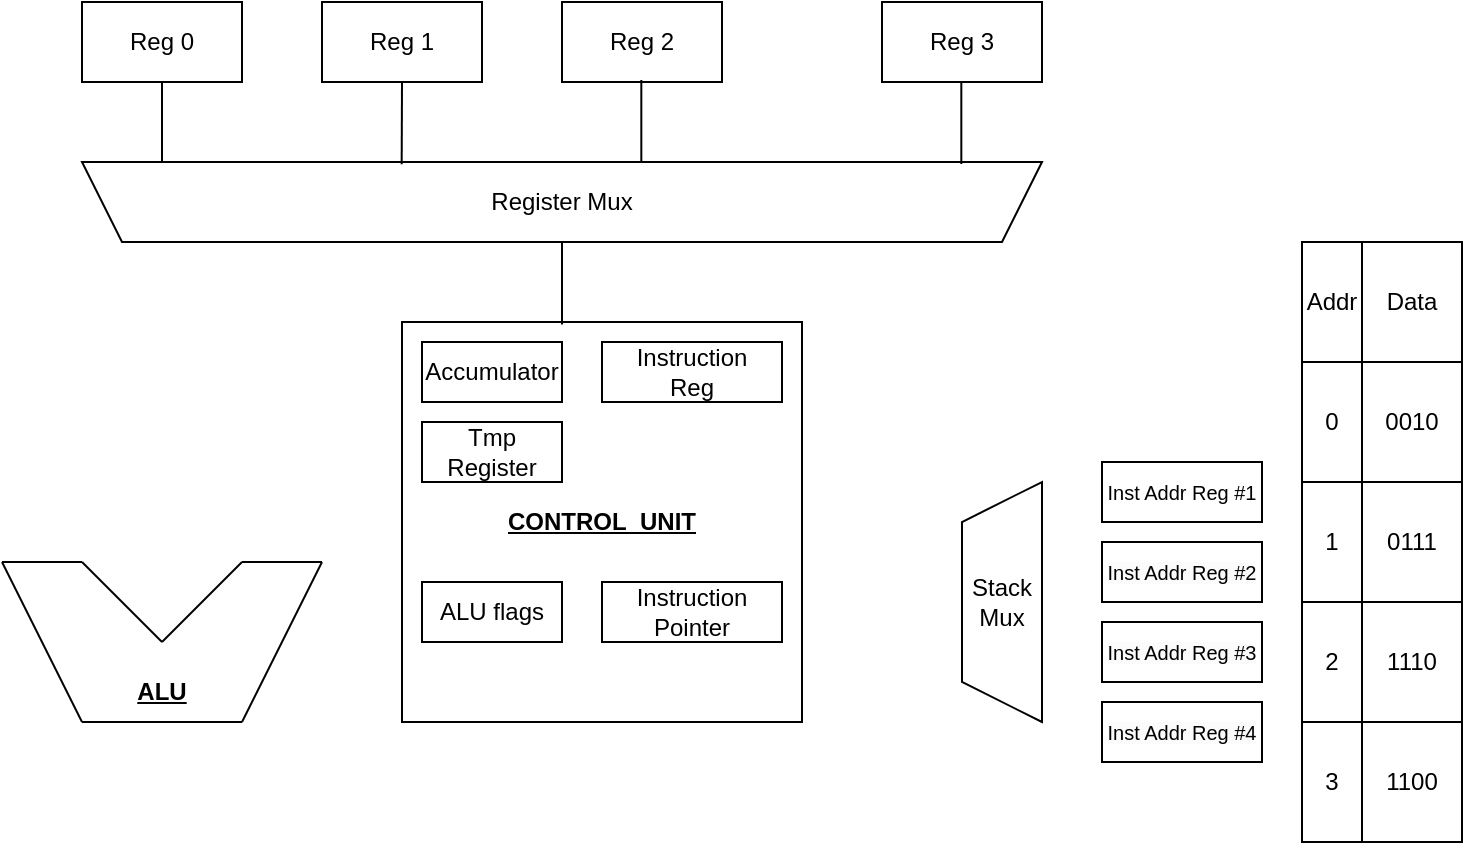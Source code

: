 <mxfile version="24.7.16">
  <diagram name="Page-1" id="099fd60b-425b-db50-ffb0-6b813814b670">
    <mxGraphModel dx="989" dy="532" grid="1" gridSize="10" guides="1" tooltips="1" connect="1" arrows="1" fold="1" page="1" pageScale="1" pageWidth="850" pageHeight="1100" background="none" math="0" shadow="0">
      <root>
        <mxCell id="0" />
        <mxCell id="1" parent="0" />
        <mxCell id="ERdX-zV75CLCQFePryyj-1" value="Reg 0" style="rounded=0;whiteSpace=wrap;html=1;" vertex="1" parent="1">
          <mxGeometry x="120" y="80" width="80" height="40" as="geometry" />
        </mxCell>
        <mxCell id="ERdX-zV75CLCQFePryyj-2" value="Reg 1" style="rounded=0;whiteSpace=wrap;html=1;" vertex="1" parent="1">
          <mxGeometry x="240" y="80" width="80" height="40" as="geometry" />
        </mxCell>
        <mxCell id="ERdX-zV75CLCQFePryyj-3" value="Reg 2" style="rounded=0;whiteSpace=wrap;html=1;" vertex="1" parent="1">
          <mxGeometry x="360" y="80" width="80" height="40" as="geometry" />
        </mxCell>
        <mxCell id="ERdX-zV75CLCQFePryyj-4" value="Reg 3" style="rounded=0;whiteSpace=wrap;html=1;" vertex="1" parent="1">
          <mxGeometry x="520" y="80" width="80" height="40" as="geometry" />
        </mxCell>
        <mxCell id="ERdX-zV75CLCQFePryyj-5" value="Register Mux" style="shape=trapezoid;perimeter=trapezoidPerimeter;whiteSpace=wrap;html=1;fixedSize=1;direction=west;" vertex="1" parent="1">
          <mxGeometry x="120" y="160" width="480" height="40" as="geometry" />
        </mxCell>
        <mxCell id="ERdX-zV75CLCQFePryyj-7" value="" style="endArrow=none;html=1;rounded=0;entryX=0.5;entryY=1;entryDx=0;entryDy=0;" edge="1" parent="1" target="ERdX-zV75CLCQFePryyj-1">
          <mxGeometry width="50" height="50" relative="1" as="geometry">
            <mxPoint x="160" y="160" as="sourcePoint" />
            <mxPoint x="450" y="300" as="targetPoint" />
          </mxGeometry>
        </mxCell>
        <mxCell id="ERdX-zV75CLCQFePryyj-9" value="" style="endArrow=none;html=1;rounded=0;exitX=0.667;exitY=0.972;exitDx=0;exitDy=0;exitPerimeter=0;" edge="1" parent="1" source="ERdX-zV75CLCQFePryyj-5">
          <mxGeometry width="50" height="50" relative="1" as="geometry">
            <mxPoint x="230" y="170" as="sourcePoint" />
            <mxPoint x="280" y="120" as="targetPoint" />
          </mxGeometry>
        </mxCell>
        <mxCell id="ERdX-zV75CLCQFePryyj-10" value="" style="endArrow=none;html=1;rounded=0;exitX=0.667;exitY=0.972;exitDx=0;exitDy=0;exitPerimeter=0;" edge="1" parent="1">
          <mxGeometry width="50" height="50" relative="1" as="geometry">
            <mxPoint x="399.66" y="160" as="sourcePoint" />
            <mxPoint x="399.66" y="119" as="targetPoint" />
          </mxGeometry>
        </mxCell>
        <mxCell id="ERdX-zV75CLCQFePryyj-11" value="" style="endArrow=none;html=1;rounded=0;exitX=0.667;exitY=0.972;exitDx=0;exitDy=0;exitPerimeter=0;" edge="1" parent="1">
          <mxGeometry width="50" height="50" relative="1" as="geometry">
            <mxPoint x="559.66" y="161" as="sourcePoint" />
            <mxPoint x="559.66" y="120" as="targetPoint" />
          </mxGeometry>
        </mxCell>
        <mxCell id="ERdX-zV75CLCQFePryyj-12" value="&lt;b&gt;&lt;u&gt;CONTROL&amp;nbsp; UNIT&lt;/u&gt;&lt;/b&gt;" style="whiteSpace=wrap;html=1;aspect=fixed;" vertex="1" parent="1">
          <mxGeometry x="280" y="240" width="200" height="200" as="geometry" />
        </mxCell>
        <mxCell id="ERdX-zV75CLCQFePryyj-13" value="Accu&lt;span style=&quot;color: rgba(0, 0, 0, 0); font-family: monospace; font-size: 0px; text-align: start; text-wrap: nowrap;&quot;&gt;%3CmxGraphModel%3E%3Croot%3E%3CmxCell%20id%3D%220%22%2F%3E%3CmxCell%20id%3D%221%22%20parent%3D%220%22%2F%3E%3CmxCell%20id%3D%222%22%20value%3D%22%22%20style%3D%22endArrow%3Dnone%3Bhtml%3D1%3Brounded%3D0%3BexitX%3D0.667%3BexitY%3D0.972%3BexitDx%3D0%3BexitDy%3D0%3BexitPerimeter%3D0%3B%22%20edge%3D%221%22%20parent%3D%221%22%3E%3CmxGeometry%20width%3D%2250%22%20height%3D%2250%22%20relative%3D%221%22%20as%3D%22geometry%22%3E%3CmxPoint%20x%3D%22280%22%20y%3D%22161%22%20as%3D%22sourcePoint%22%2F%3E%3CmxPoint%20x%3D%22280%22%20y%3D%22120%22%20as%3D%22targetPoint%22%2F%3E%3C%2FmxGeometry%3E%3C%2FmxCell%3E%3C%2Froot%3E%3C%2FmxGraphModel%3E&lt;/span&gt;mulator" style="rounded=0;whiteSpace=wrap;html=1;" vertex="1" parent="1">
          <mxGeometry x="290" y="250" width="70" height="30" as="geometry" />
        </mxCell>
        <mxCell id="ERdX-zV75CLCQFePryyj-16" value="Tmp Register" style="rounded=0;whiteSpace=wrap;html=1;" vertex="1" parent="1">
          <mxGeometry x="290" y="290" width="70" height="30" as="geometry" />
        </mxCell>
        <mxCell id="ERdX-zV75CLCQFePryyj-17" value="ALU flags" style="rounded=0;whiteSpace=wrap;html=1;" vertex="1" parent="1">
          <mxGeometry x="290" y="370" width="70" height="30" as="geometry" />
        </mxCell>
        <mxCell id="ERdX-zV75CLCQFePryyj-18" value="Instruction&lt;div&gt;Reg&lt;/div&gt;" style="rounded=0;whiteSpace=wrap;html=1;" vertex="1" parent="1">
          <mxGeometry x="380" y="250" width="90" height="30" as="geometry" />
        </mxCell>
        <mxCell id="ERdX-zV75CLCQFePryyj-19" value="Instruction Pointer" style="rounded=0;whiteSpace=wrap;html=1;" vertex="1" parent="1">
          <mxGeometry x="380" y="370" width="90" height="30" as="geometry" />
        </mxCell>
        <mxCell id="ERdX-zV75CLCQFePryyj-20" value="Stack Mux" style="shape=trapezoid;perimeter=trapezoidPerimeter;whiteSpace=wrap;html=1;fixedSize=1;direction=north;" vertex="1" parent="1">
          <mxGeometry x="560" y="320" width="40" height="120" as="geometry" />
        </mxCell>
        <mxCell id="ERdX-zV75CLCQFePryyj-21" value="&lt;font style=&quot;font-size: 10px;&quot;&gt;Inst Addr Reg #1&lt;/font&gt;" style="rounded=0;whiteSpace=wrap;html=1;" vertex="1" parent="1">
          <mxGeometry x="630" y="310" width="80" height="30" as="geometry" />
        </mxCell>
        <mxCell id="ERdX-zV75CLCQFePryyj-22" value="&lt;br&gt;&lt;span style=&quot;color: rgb(0, 0, 0); font-family: Helvetica; font-size: 10px; font-style: normal; font-variant-ligatures: normal; font-variant-caps: normal; font-weight: 400; letter-spacing: normal; orphans: 2; text-align: center; text-indent: 0px; text-transform: none; widows: 2; word-spacing: 0px; -webkit-text-stroke-width: 0px; white-space: normal; background-color: rgb(251, 251, 251); text-decoration-thickness: initial; text-decoration-style: initial; text-decoration-color: initial; display: inline !important; float: none;&quot;&gt;Inst Addr Reg #2&lt;/span&gt;&lt;div&gt;&lt;br/&gt;&lt;/div&gt;" style="rounded=0;whiteSpace=wrap;html=1;" vertex="1" parent="1">
          <mxGeometry x="630" y="350" width="80" height="30" as="geometry" />
        </mxCell>
        <mxCell id="ERdX-zV75CLCQFePryyj-23" value="&lt;br&gt;&lt;span style=&quot;color: rgb(0, 0, 0); font-family: Helvetica; font-size: 10px; font-style: normal; font-variant-ligatures: normal; font-variant-caps: normal; font-weight: 400; letter-spacing: normal; orphans: 2; text-align: center; text-indent: 0px; text-transform: none; widows: 2; word-spacing: 0px; -webkit-text-stroke-width: 0px; white-space: normal; background-color: rgb(251, 251, 251); text-decoration-thickness: initial; text-decoration-style: initial; text-decoration-color: initial; display: inline !important; float: none;&quot;&gt;Inst Addr Reg #3&lt;/span&gt;&lt;div&gt;&lt;br/&gt;&lt;/div&gt;" style="rounded=0;whiteSpace=wrap;html=1;" vertex="1" parent="1">
          <mxGeometry x="630" y="390" width="80" height="30" as="geometry" />
        </mxCell>
        <mxCell id="ERdX-zV75CLCQFePryyj-24" value="&lt;br&gt;&lt;span style=&quot;color: rgb(0, 0, 0); font-family: Helvetica; font-size: 10px; font-style: normal; font-variant-ligatures: normal; font-variant-caps: normal; font-weight: 400; letter-spacing: normal; orphans: 2; text-align: center; text-indent: 0px; text-transform: none; widows: 2; word-spacing: 0px; -webkit-text-stroke-width: 0px; white-space: normal; background-color: rgb(251, 251, 251); text-decoration-thickness: initial; text-decoration-style: initial; text-decoration-color: initial; display: inline !important; float: none;&quot;&gt;Inst Addr Reg #4&lt;/span&gt;&lt;div&gt;&lt;br/&gt;&lt;/div&gt;" style="rounded=0;whiteSpace=wrap;html=1;" vertex="1" parent="1">
          <mxGeometry x="630" y="430" width="80" height="30" as="geometry" />
        </mxCell>
        <mxCell id="ERdX-zV75CLCQFePryyj-26" value="" style="endArrow=none;html=1;rounded=0;exitX=0.2;exitY=0.006;exitDx=0;exitDy=0;exitPerimeter=0;" edge="1" parent="1">
          <mxGeometry width="50" height="50" relative="1" as="geometry">
            <mxPoint x="360" y="241.2" as="sourcePoint" />
            <mxPoint x="360" y="200" as="targetPoint" />
          </mxGeometry>
        </mxCell>
        <mxCell id="ERdX-zV75CLCQFePryyj-27" value="Addr" style="rounded=0;whiteSpace=wrap;html=1;" vertex="1" parent="1">
          <mxGeometry x="730" y="200" width="30" height="60" as="geometry" />
        </mxCell>
        <mxCell id="ERdX-zV75CLCQFePryyj-28" value="Data" style="rounded=0;whiteSpace=wrap;html=1;" vertex="1" parent="1">
          <mxGeometry x="760" y="200" width="50" height="60" as="geometry" />
        </mxCell>
        <mxCell id="ERdX-zV75CLCQFePryyj-31" value="0" style="rounded=0;whiteSpace=wrap;html=1;" vertex="1" parent="1">
          <mxGeometry x="730" y="260" width="30" height="60" as="geometry" />
        </mxCell>
        <mxCell id="ERdX-zV75CLCQFePryyj-32" value="0010" style="rounded=0;whiteSpace=wrap;html=1;" vertex="1" parent="1">
          <mxGeometry x="760" y="260" width="50" height="60" as="geometry" />
        </mxCell>
        <mxCell id="ERdX-zV75CLCQFePryyj-38" value="1" style="rounded=0;whiteSpace=wrap;html=1;" vertex="1" parent="1">
          <mxGeometry x="730" y="320" width="30" height="60" as="geometry" />
        </mxCell>
        <mxCell id="ERdX-zV75CLCQFePryyj-39" value="0111" style="rounded=0;whiteSpace=wrap;html=1;" vertex="1" parent="1">
          <mxGeometry x="760" y="320" width="50" height="60" as="geometry" />
        </mxCell>
        <mxCell id="ERdX-zV75CLCQFePryyj-40" value="2" style="rounded=0;whiteSpace=wrap;html=1;" vertex="1" parent="1">
          <mxGeometry x="730" y="380" width="30" height="60" as="geometry" />
        </mxCell>
        <mxCell id="ERdX-zV75CLCQFePryyj-41" value="1110" style="rounded=0;whiteSpace=wrap;html=1;" vertex="1" parent="1">
          <mxGeometry x="760" y="380" width="50" height="60" as="geometry" />
        </mxCell>
        <mxCell id="ERdX-zV75CLCQFePryyj-42" value="3" style="rounded=0;whiteSpace=wrap;html=1;" vertex="1" parent="1">
          <mxGeometry x="730" y="440" width="30" height="60" as="geometry" />
        </mxCell>
        <mxCell id="ERdX-zV75CLCQFePryyj-43" value="1100" style="rounded=0;whiteSpace=wrap;html=1;" vertex="1" parent="1">
          <mxGeometry x="760" y="440" width="50" height="60" as="geometry" />
        </mxCell>
        <mxCell id="ERdX-zV75CLCQFePryyj-45" value="" style="endArrow=none;html=1;rounded=0;" edge="1" parent="1">
          <mxGeometry width="50" height="50" relative="1" as="geometry">
            <mxPoint x="120" y="440" as="sourcePoint" />
            <mxPoint x="80" y="360" as="targetPoint" />
          </mxGeometry>
        </mxCell>
        <mxCell id="ERdX-zV75CLCQFePryyj-46" value="" style="endArrow=none;html=1;rounded=0;" edge="1" parent="1">
          <mxGeometry width="50" height="50" relative="1" as="geometry">
            <mxPoint x="200" y="440" as="sourcePoint" />
            <mxPoint x="240" y="360" as="targetPoint" />
          </mxGeometry>
        </mxCell>
        <mxCell id="ERdX-zV75CLCQFePryyj-47" value="" style="endArrow=none;html=1;rounded=0;" edge="1" parent="1">
          <mxGeometry width="50" height="50" relative="1" as="geometry">
            <mxPoint x="80" y="360" as="sourcePoint" />
            <mxPoint x="120" y="360" as="targetPoint" />
          </mxGeometry>
        </mxCell>
        <mxCell id="ERdX-zV75CLCQFePryyj-48" value="" style="endArrow=none;html=1;rounded=0;" edge="1" parent="1">
          <mxGeometry width="50" height="50" relative="1" as="geometry">
            <mxPoint x="120" y="440" as="sourcePoint" />
            <mxPoint x="200" y="440" as="targetPoint" />
          </mxGeometry>
        </mxCell>
        <mxCell id="ERdX-zV75CLCQFePryyj-49" value="" style="endArrow=none;html=1;rounded=0;" edge="1" parent="1">
          <mxGeometry width="50" height="50" relative="1" as="geometry">
            <mxPoint x="200" y="360" as="sourcePoint" />
            <mxPoint x="240" y="360" as="targetPoint" />
          </mxGeometry>
        </mxCell>
        <mxCell id="ERdX-zV75CLCQFePryyj-50" value="" style="endArrow=none;html=1;rounded=0;" edge="1" parent="1">
          <mxGeometry width="50" height="50" relative="1" as="geometry">
            <mxPoint x="160" y="400" as="sourcePoint" />
            <mxPoint x="120" y="360" as="targetPoint" />
          </mxGeometry>
        </mxCell>
        <mxCell id="ERdX-zV75CLCQFePryyj-51" value="" style="endArrow=none;html=1;rounded=0;" edge="1" parent="1">
          <mxGeometry width="50" height="50" relative="1" as="geometry">
            <mxPoint x="160" y="400" as="sourcePoint" />
            <mxPoint x="200" y="360" as="targetPoint" />
          </mxGeometry>
        </mxCell>
        <mxCell id="ERdX-zV75CLCQFePryyj-52" value="&lt;b&gt;&lt;u&gt;ALU&lt;/u&gt;&lt;/b&gt;" style="text;html=1;align=center;verticalAlign=middle;whiteSpace=wrap;rounded=0;" vertex="1" parent="1">
          <mxGeometry x="130" y="410" width="60" height="30" as="geometry" />
        </mxCell>
      </root>
    </mxGraphModel>
  </diagram>
</mxfile>
